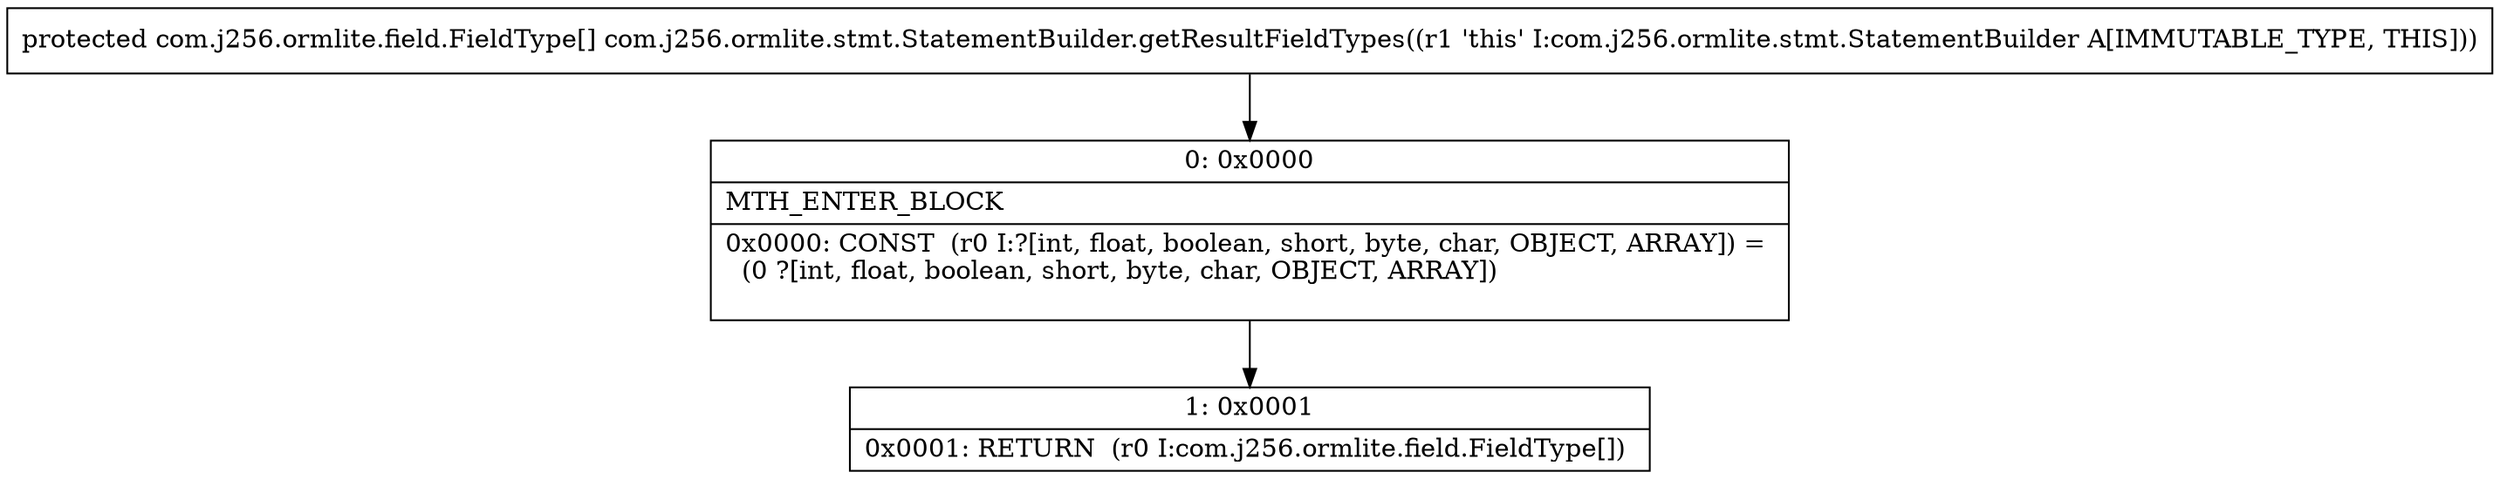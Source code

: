 digraph "CFG forcom.j256.ormlite.stmt.StatementBuilder.getResultFieldTypes()[Lcom\/j256\/ormlite\/field\/FieldType;" {
Node_0 [shape=record,label="{0\:\ 0x0000|MTH_ENTER_BLOCK\l|0x0000: CONST  (r0 I:?[int, float, boolean, short, byte, char, OBJECT, ARRAY]) = \l  (0 ?[int, float, boolean, short, byte, char, OBJECT, ARRAY])\l \l}"];
Node_1 [shape=record,label="{1\:\ 0x0001|0x0001: RETURN  (r0 I:com.j256.ormlite.field.FieldType[]) \l}"];
MethodNode[shape=record,label="{protected com.j256.ormlite.field.FieldType[] com.j256.ormlite.stmt.StatementBuilder.getResultFieldTypes((r1 'this' I:com.j256.ormlite.stmt.StatementBuilder A[IMMUTABLE_TYPE, THIS])) }"];
MethodNode -> Node_0;
Node_0 -> Node_1;
}

